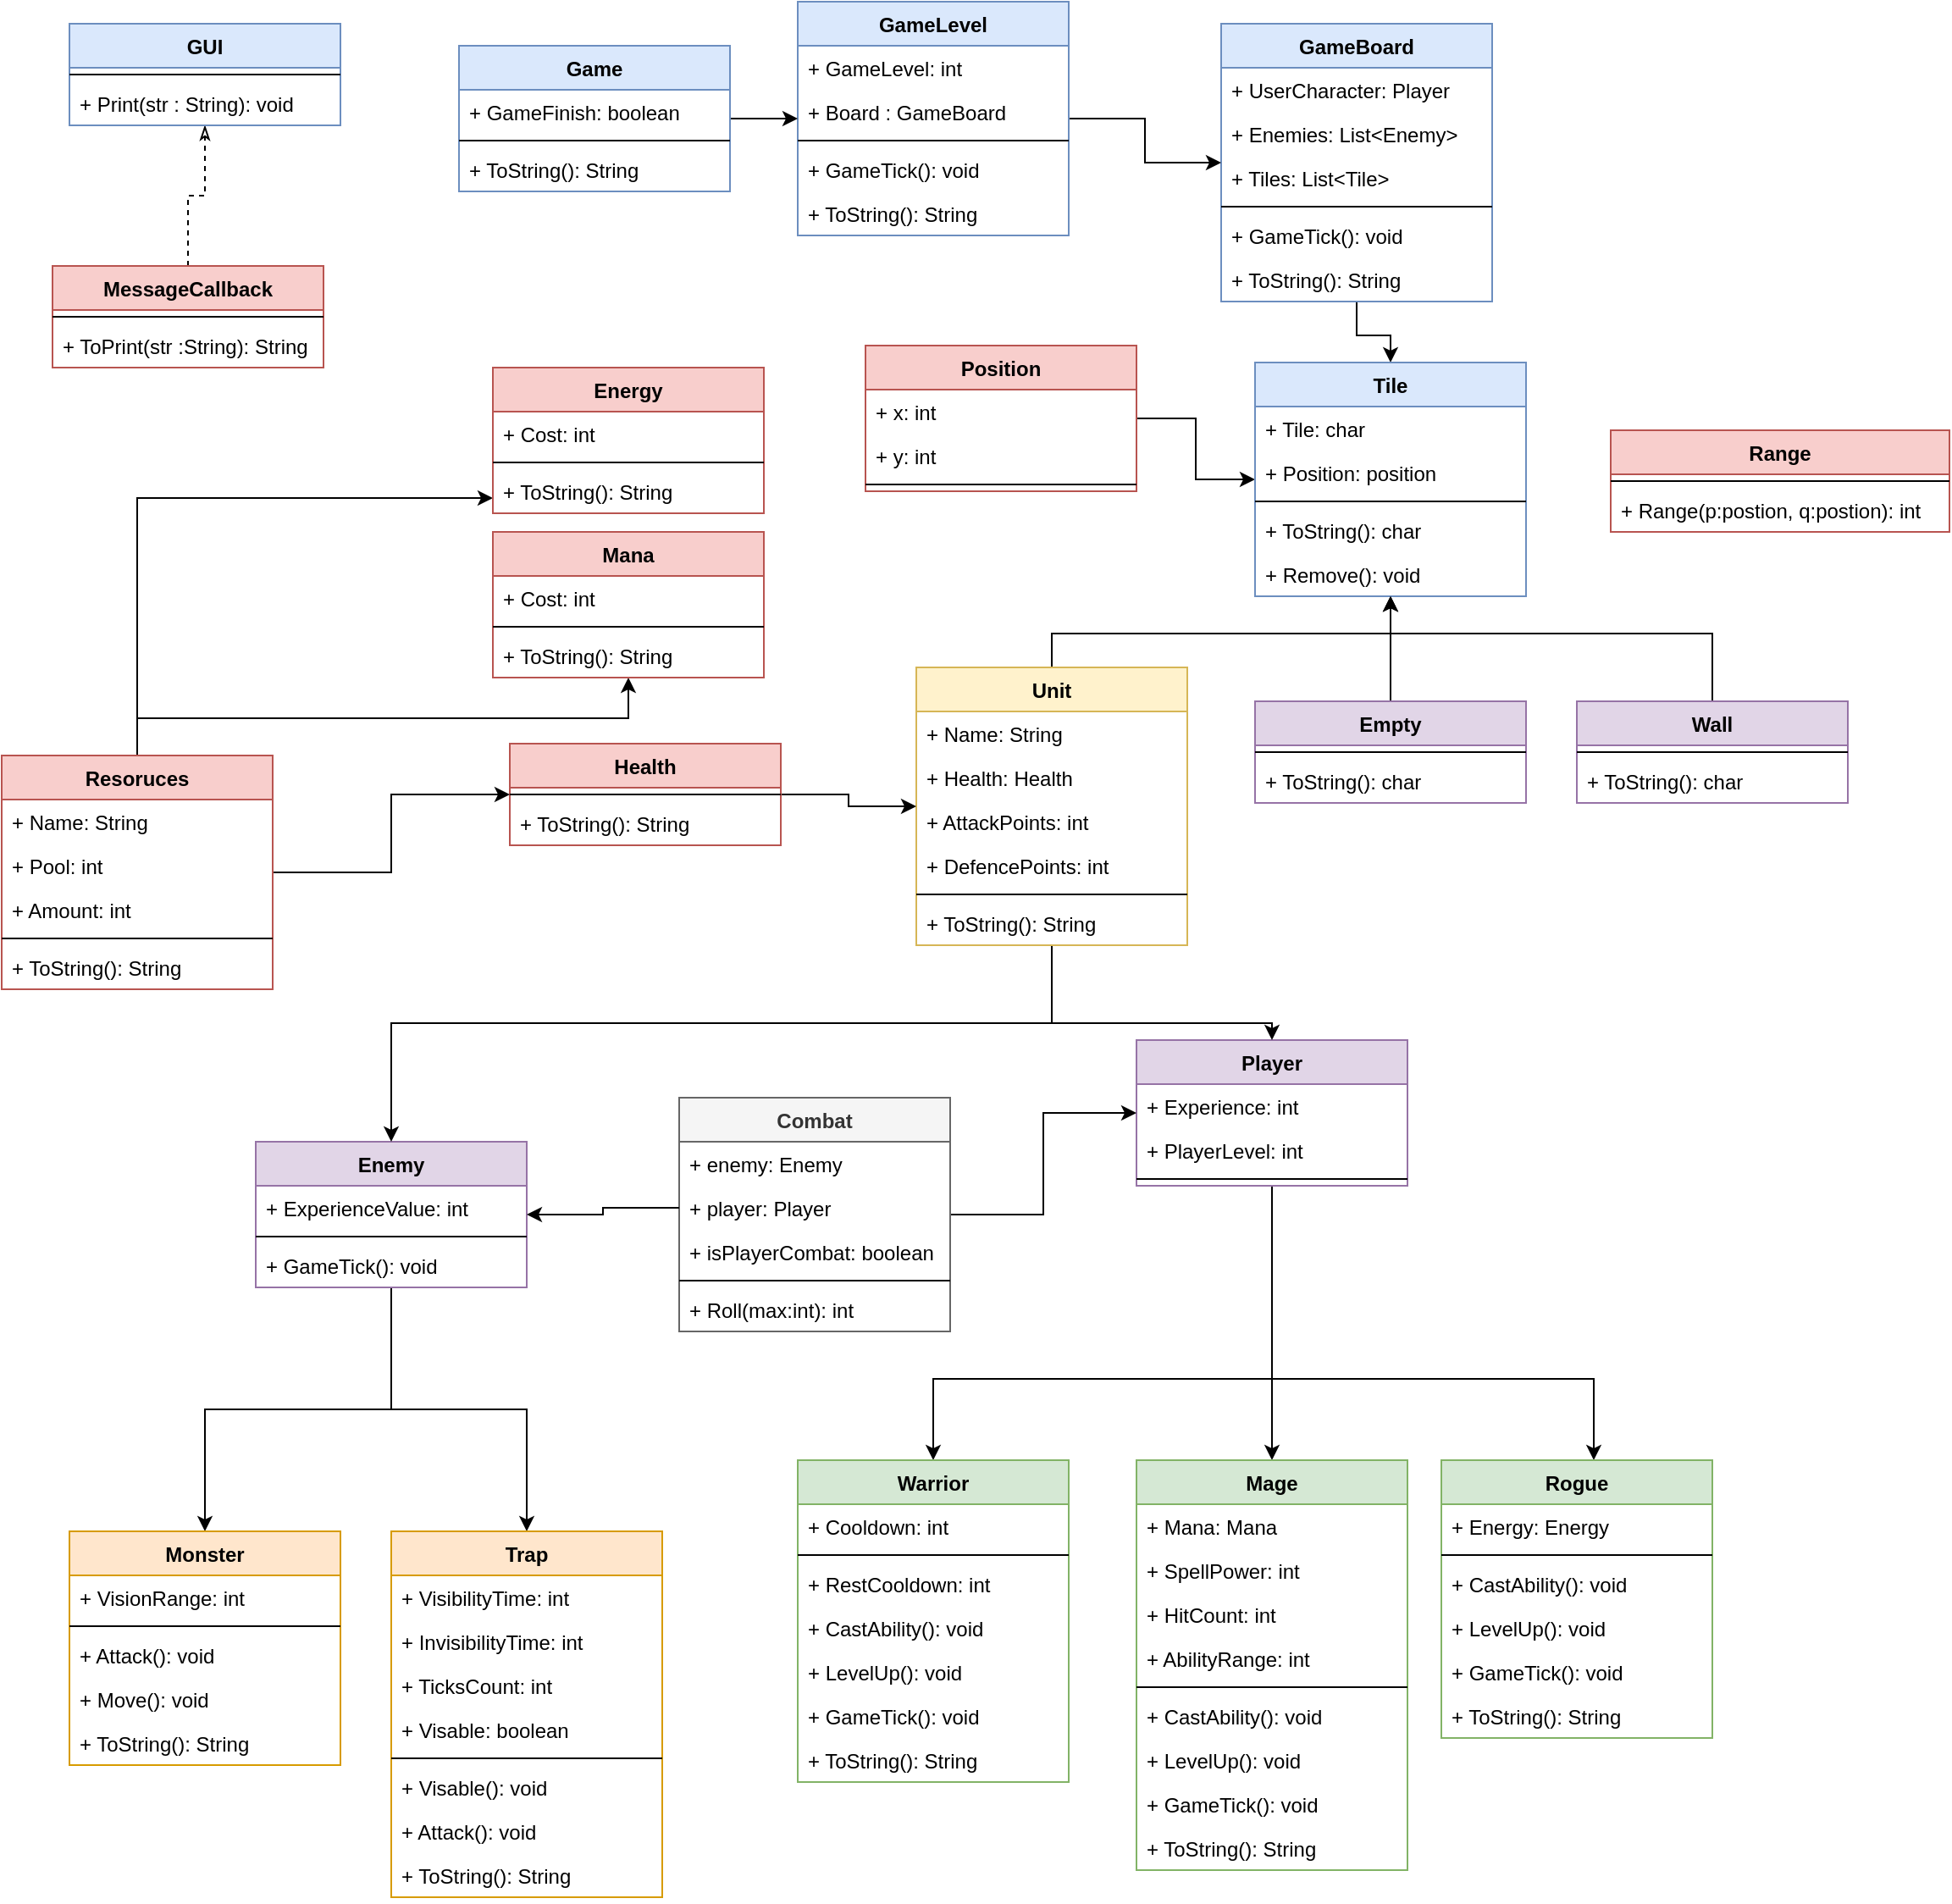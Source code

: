 <mxfile version="17.4.2" type="device"><diagram id="9nGY6fronDUf8QAVAcbH" name="Page-1"><mxGraphModel dx="2202" dy="1707" grid="1" gridSize="10" guides="1" tooltips="1" connect="1" arrows="1" fold="1" page="1" pageScale="1" pageWidth="1100" pageHeight="850" math="0" shadow="0"><root><mxCell id="0"/><mxCell id="1" parent="0"/><mxCell id="QDcjO7SD2xCtBmT0RxN--4" style="edgeStyle=orthogonalEdgeStyle;rounded=0;orthogonalLoop=1;jettySize=auto;html=1;" parent="1" source="7ROQ6lNyDZVOI2xW--Yw-1" target="7ROQ6lNyDZVOI2xW--Yw-34" edge="1"><mxGeometry relative="1" as="geometry"/></mxCell><mxCell id="7ROQ6lNyDZVOI2xW--Yw-1" value="GameBoard" style="swimlane;fontStyle=1;align=center;verticalAlign=top;childLayout=stackLayout;horizontal=1;startSize=26;horizontalStack=0;resizeParent=1;resizeParentMax=0;resizeLast=0;collapsible=1;marginBottom=0;fillColor=#dae8fc;strokeColor=#6c8ebf;" parent="1" vertex="1"><mxGeometry x="460" width="160" height="164" as="geometry"/></mxCell><mxCell id="7ROQ6lNyDZVOI2xW--Yw-2" value="+ UserCharacter: Player" style="text;strokeColor=none;fillColor=none;align=left;verticalAlign=top;spacingLeft=4;spacingRight=4;overflow=hidden;rotatable=0;points=[[0,0.5],[1,0.5]];portConstraint=eastwest;" parent="7ROQ6lNyDZVOI2xW--Yw-1" vertex="1"><mxGeometry y="26" width="160" height="26" as="geometry"/></mxCell><mxCell id="_-XDUC385OViwRLgdrOp-37" value="+ Enemies: List&lt;Enemy&gt;" style="text;strokeColor=none;fillColor=none;align=left;verticalAlign=top;spacingLeft=4;spacingRight=4;overflow=hidden;rotatable=0;points=[[0,0.5],[1,0.5]];portConstraint=eastwest;" vertex="1" parent="7ROQ6lNyDZVOI2xW--Yw-1"><mxGeometry y="52" width="160" height="26" as="geometry"/></mxCell><mxCell id="_-XDUC385OViwRLgdrOp-39" value="+ Tiles: List&lt;Tile&gt;" style="text;strokeColor=none;fillColor=none;align=left;verticalAlign=top;spacingLeft=4;spacingRight=4;overflow=hidden;rotatable=0;points=[[0,0.5],[1,0.5]];portConstraint=eastwest;" vertex="1" parent="7ROQ6lNyDZVOI2xW--Yw-1"><mxGeometry y="78" width="160" height="26" as="geometry"/></mxCell><mxCell id="7ROQ6lNyDZVOI2xW--Yw-3" value="" style="line;strokeWidth=1;fillColor=none;align=left;verticalAlign=middle;spacingTop=-1;spacingLeft=3;spacingRight=3;rotatable=0;labelPosition=right;points=[];portConstraint=eastwest;" parent="7ROQ6lNyDZVOI2xW--Yw-1" vertex="1"><mxGeometry y="104" width="160" height="8" as="geometry"/></mxCell><mxCell id="7ROQ6lNyDZVOI2xW--Yw-4" value="+ GameTick(): void" style="text;strokeColor=none;fillColor=none;align=left;verticalAlign=top;spacingLeft=4;spacingRight=4;overflow=hidden;rotatable=0;points=[[0,0.5],[1,0.5]];portConstraint=eastwest;" parent="7ROQ6lNyDZVOI2xW--Yw-1" vertex="1"><mxGeometry y="112" width="160" height="26" as="geometry"/></mxCell><mxCell id="QDcjO7SD2xCtBmT0RxN--6" value="+ ToString(): String" style="text;strokeColor=none;fillColor=none;align=left;verticalAlign=top;spacingLeft=4;spacingRight=4;overflow=hidden;rotatable=0;points=[[0,0.5],[1,0.5]];portConstraint=eastwest;" parent="7ROQ6lNyDZVOI2xW--Yw-1" vertex="1"><mxGeometry y="138" width="160" height="26" as="geometry"/></mxCell><mxCell id="7ROQ6lNyDZVOI2xW--Yw-101" style="edgeStyle=orthogonalEdgeStyle;rounded=0;orthogonalLoop=1;jettySize=auto;html=1;" parent="1" source="7ROQ6lNyDZVOI2xW--Yw-5" target="7ROQ6lNyDZVOI2xW--Yw-79" edge="1"><mxGeometry relative="1" as="geometry"><Array as="points"><mxPoint x="490" y="800"/><mxPoint x="290" y="800"/></Array></mxGeometry></mxCell><mxCell id="7ROQ6lNyDZVOI2xW--Yw-102" style="edgeStyle=orthogonalEdgeStyle;rounded=0;orthogonalLoop=1;jettySize=auto;html=1;" parent="1" source="7ROQ6lNyDZVOI2xW--Yw-5" target="7ROQ6lNyDZVOI2xW--Yw-87" edge="1"><mxGeometry relative="1" as="geometry"/></mxCell><mxCell id="7ROQ6lNyDZVOI2xW--Yw-103" style="edgeStyle=orthogonalEdgeStyle;rounded=0;orthogonalLoop=1;jettySize=auto;html=1;" parent="1" source="7ROQ6lNyDZVOI2xW--Yw-5" target="7ROQ6lNyDZVOI2xW--Yw-91" edge="1"><mxGeometry relative="1" as="geometry"><Array as="points"><mxPoint x="490" y="800"/><mxPoint x="680" y="800"/></Array></mxGeometry></mxCell><mxCell id="7ROQ6lNyDZVOI2xW--Yw-5" value="Player" style="swimlane;fontStyle=1;align=center;verticalAlign=top;childLayout=stackLayout;horizontal=1;startSize=26;horizontalStack=0;resizeParent=1;resizeParentMax=0;resizeLast=0;collapsible=1;marginBottom=0;fillColor=#e1d5e7;strokeColor=#9673a6;" parent="1" vertex="1"><mxGeometry x="410" y="600" width="160" height="86" as="geometry"/></mxCell><mxCell id="7ROQ6lNyDZVOI2xW--Yw-6" value="+ Experience: int" style="text;strokeColor=none;fillColor=none;align=left;verticalAlign=top;spacingLeft=4;spacingRight=4;overflow=hidden;rotatable=0;points=[[0,0.5],[1,0.5]];portConstraint=eastwest;" parent="7ROQ6lNyDZVOI2xW--Yw-5" vertex="1"><mxGeometry y="26" width="160" height="26" as="geometry"/></mxCell><mxCell id="7ROQ6lNyDZVOI2xW--Yw-72" value="+ PlayerLevel: int" style="text;strokeColor=none;fillColor=none;align=left;verticalAlign=top;spacingLeft=4;spacingRight=4;overflow=hidden;rotatable=0;points=[[0,0.5],[1,0.5]];portConstraint=eastwest;" parent="7ROQ6lNyDZVOI2xW--Yw-5" vertex="1"><mxGeometry y="52" width="160" height="26" as="geometry"/></mxCell><mxCell id="7ROQ6lNyDZVOI2xW--Yw-7" value="" style="line;strokeWidth=1;fillColor=none;align=left;verticalAlign=middle;spacingTop=-1;spacingLeft=3;spacingRight=3;rotatable=0;labelPosition=right;points=[];portConstraint=eastwest;" parent="7ROQ6lNyDZVOI2xW--Yw-5" vertex="1"><mxGeometry y="78" width="160" height="8" as="geometry"/></mxCell><mxCell id="7ROQ6lNyDZVOI2xW--Yw-117" style="edgeStyle=orthogonalEdgeStyle;rounded=0;orthogonalLoop=1;jettySize=auto;html=1;" parent="1" source="7ROQ6lNyDZVOI2xW--Yw-9" target="7ROQ6lNyDZVOI2xW--Yw-104" edge="1"><mxGeometry relative="1" as="geometry"/></mxCell><mxCell id="7ROQ6lNyDZVOI2xW--Yw-120" style="edgeStyle=orthogonalEdgeStyle;rounded=0;orthogonalLoop=1;jettySize=auto;html=1;" parent="1" source="7ROQ6lNyDZVOI2xW--Yw-9" target="7ROQ6lNyDZVOI2xW--Yw-109" edge="1"><mxGeometry relative="1" as="geometry"/></mxCell><mxCell id="7ROQ6lNyDZVOI2xW--Yw-9" value="Enemy" style="swimlane;fontStyle=1;align=center;verticalAlign=top;childLayout=stackLayout;horizontal=1;startSize=26;horizontalStack=0;resizeParent=1;resizeParentMax=0;resizeLast=0;collapsible=1;marginBottom=0;fillColor=#e1d5e7;strokeColor=#9673a6;" parent="1" vertex="1"><mxGeometry x="-110" y="660" width="160" height="86" as="geometry"/></mxCell><mxCell id="7ROQ6lNyDZVOI2xW--Yw-10" value="+ ExperienceValue: int" style="text;strokeColor=none;fillColor=none;align=left;verticalAlign=top;spacingLeft=4;spacingRight=4;overflow=hidden;rotatable=0;points=[[0,0.5],[1,0.5]];portConstraint=eastwest;" parent="7ROQ6lNyDZVOI2xW--Yw-9" vertex="1"><mxGeometry y="26" width="160" height="26" as="geometry"/></mxCell><mxCell id="7ROQ6lNyDZVOI2xW--Yw-11" value="" style="line;strokeWidth=1;fillColor=none;align=left;verticalAlign=middle;spacingTop=-1;spacingLeft=3;spacingRight=3;rotatable=0;labelPosition=right;points=[];portConstraint=eastwest;" parent="7ROQ6lNyDZVOI2xW--Yw-9" vertex="1"><mxGeometry y="52" width="160" height="8" as="geometry"/></mxCell><mxCell id="7ROQ6lNyDZVOI2xW--Yw-139" value="+ GameTick(): void" style="text;strokeColor=none;fillColor=none;align=left;verticalAlign=top;spacingLeft=4;spacingRight=4;overflow=hidden;rotatable=0;points=[[0,0.5],[1,0.5]];portConstraint=eastwest;" parent="7ROQ6lNyDZVOI2xW--Yw-9" vertex="1"><mxGeometry y="60" width="160" height="26" as="geometry"/></mxCell><mxCell id="7ROQ6lNyDZVOI2xW--Yw-69" style="edgeStyle=orthogonalEdgeStyle;rounded=0;orthogonalLoop=1;jettySize=auto;html=1;" parent="1" source="7ROQ6lNyDZVOI2xW--Yw-13" target="7ROQ6lNyDZVOI2xW--Yw-9" edge="1"><mxGeometry relative="1" as="geometry"><Array as="points"><mxPoint x="360" y="590"/><mxPoint x="-30" y="590"/></Array></mxGeometry></mxCell><mxCell id="7ROQ6lNyDZVOI2xW--Yw-70" style="edgeStyle=orthogonalEdgeStyle;rounded=0;orthogonalLoop=1;jettySize=auto;html=1;" parent="1" source="7ROQ6lNyDZVOI2xW--Yw-13" target="7ROQ6lNyDZVOI2xW--Yw-5" edge="1"><mxGeometry relative="1" as="geometry"><Array as="points"><mxPoint x="360" y="590"/><mxPoint x="490" y="590"/></Array></mxGeometry></mxCell><mxCell id="7ROQ6lNyDZVOI2xW--Yw-75" style="edgeStyle=orthogonalEdgeStyle;rounded=0;orthogonalLoop=1;jettySize=auto;html=1;" parent="1" source="7ROQ6lNyDZVOI2xW--Yw-13" target="7ROQ6lNyDZVOI2xW--Yw-34" edge="1"><mxGeometry relative="1" as="geometry"><Array as="points"><mxPoint x="360" y="360"/><mxPoint x="560" y="360"/></Array></mxGeometry></mxCell><mxCell id="7ROQ6lNyDZVOI2xW--Yw-13" value="Unit" style="swimlane;fontStyle=1;align=center;verticalAlign=top;childLayout=stackLayout;horizontal=1;startSize=26;horizontalStack=0;resizeParent=1;resizeParentMax=0;resizeLast=0;collapsible=1;marginBottom=0;fillColor=#fff2cc;strokeColor=#d6b656;" parent="1" vertex="1"><mxGeometry x="280" y="380" width="160" height="164" as="geometry"/></mxCell><mxCell id="7ROQ6lNyDZVOI2xW--Yw-14" value="+ Name: String" style="text;strokeColor=none;fillColor=none;align=left;verticalAlign=top;spacingLeft=4;spacingRight=4;overflow=hidden;rotatable=0;points=[[0,0.5],[1,0.5]];portConstraint=eastwest;" parent="7ROQ6lNyDZVOI2xW--Yw-13" vertex="1"><mxGeometry y="26" width="160" height="26" as="geometry"/></mxCell><mxCell id="7ROQ6lNyDZVOI2xW--Yw-56" value="+ Health: Health" style="text;strokeColor=none;fillColor=none;align=left;verticalAlign=top;spacingLeft=4;spacingRight=4;overflow=hidden;rotatable=0;points=[[0,0.5],[1,0.5]];portConstraint=eastwest;" parent="7ROQ6lNyDZVOI2xW--Yw-13" vertex="1"><mxGeometry y="52" width="160" height="26" as="geometry"/></mxCell><mxCell id="7ROQ6lNyDZVOI2xW--Yw-67" value="+ AttackPoints: int" style="text;strokeColor=none;fillColor=none;align=left;verticalAlign=top;spacingLeft=4;spacingRight=4;overflow=hidden;rotatable=0;points=[[0,0.5],[1,0.5]];portConstraint=eastwest;" parent="7ROQ6lNyDZVOI2xW--Yw-13" vertex="1"><mxGeometry y="78" width="160" height="26" as="geometry"/></mxCell><mxCell id="7ROQ6lNyDZVOI2xW--Yw-68" value="+ DefencePoints: int" style="text;strokeColor=none;fillColor=none;align=left;verticalAlign=top;spacingLeft=4;spacingRight=4;overflow=hidden;rotatable=0;points=[[0,0.5],[1,0.5]];portConstraint=eastwest;" parent="7ROQ6lNyDZVOI2xW--Yw-13" vertex="1"><mxGeometry y="104" width="160" height="26" as="geometry"/></mxCell><mxCell id="7ROQ6lNyDZVOI2xW--Yw-15" value="" style="line;strokeWidth=1;fillColor=none;align=left;verticalAlign=middle;spacingTop=-1;spacingLeft=3;spacingRight=3;rotatable=0;labelPosition=right;points=[];portConstraint=eastwest;" parent="7ROQ6lNyDZVOI2xW--Yw-13" vertex="1"><mxGeometry y="130" width="160" height="8" as="geometry"/></mxCell><mxCell id="7ROQ6lNyDZVOI2xW--Yw-153" value="+ ToString(): String" style="text;strokeColor=none;fillColor=none;align=left;verticalAlign=top;spacingLeft=4;spacingRight=4;overflow=hidden;rotatable=0;points=[[0,0.5],[1,0.5]];portConstraint=eastwest;" parent="7ROQ6lNyDZVOI2xW--Yw-13" vertex="1"><mxGeometry y="138" width="160" height="26" as="geometry"/></mxCell><mxCell id="udwkk_FDJaNWVviqZ9Qg-1" style="edgeStyle=orthogonalEdgeStyle;rounded=0;orthogonalLoop=1;jettySize=auto;html=1;" parent="1" source="7ROQ6lNyDZVOI2xW--Yw-23" target="7ROQ6lNyDZVOI2xW--Yw-5" edge="1"><mxGeometry relative="1" as="geometry"/></mxCell><mxCell id="7ROQ6lNyDZVOI2xW--Yw-23" value="Combat" style="swimlane;fontStyle=1;align=center;verticalAlign=top;childLayout=stackLayout;horizontal=1;startSize=26;horizontalStack=0;resizeParent=1;resizeParentMax=0;resizeLast=0;collapsible=1;marginBottom=0;fillColor=#f5f5f5;strokeColor=#666666;fontColor=#333333;" parent="1" vertex="1"><mxGeometry x="140" y="634" width="160" height="138" as="geometry"/></mxCell><mxCell id="7ROQ6lNyDZVOI2xW--Yw-24" value="+ enemy: Enemy" style="text;strokeColor=none;fillColor=none;align=left;verticalAlign=top;spacingLeft=4;spacingRight=4;overflow=hidden;rotatable=0;points=[[0,0.5],[1,0.5]];portConstraint=eastwest;" parent="7ROQ6lNyDZVOI2xW--Yw-23" vertex="1"><mxGeometry y="26" width="160" height="26" as="geometry"/></mxCell><mxCell id="QDcjO7SD2xCtBmT0RxN--1" value="+ player: Player" style="text;strokeColor=none;fillColor=none;align=left;verticalAlign=top;spacingLeft=4;spacingRight=4;overflow=hidden;rotatable=0;points=[[0,0.5],[1,0.5]];portConstraint=eastwest;" parent="7ROQ6lNyDZVOI2xW--Yw-23" vertex="1"><mxGeometry y="52" width="160" height="26" as="geometry"/></mxCell><mxCell id="QDcjO7SD2xCtBmT0RxN--3" value="+ isPlayerCombat: boolean" style="text;strokeColor=none;fillColor=none;align=left;verticalAlign=top;spacingLeft=4;spacingRight=4;overflow=hidden;rotatable=0;points=[[0,0.5],[1,0.5]];portConstraint=eastwest;" parent="7ROQ6lNyDZVOI2xW--Yw-23" vertex="1"><mxGeometry y="78" width="160" height="26" as="geometry"/></mxCell><mxCell id="7ROQ6lNyDZVOI2xW--Yw-25" value="" style="line;strokeWidth=1;fillColor=none;align=left;verticalAlign=middle;spacingTop=-1;spacingLeft=3;spacingRight=3;rotatable=0;labelPosition=right;points=[];portConstraint=eastwest;" parent="7ROQ6lNyDZVOI2xW--Yw-23" vertex="1"><mxGeometry y="104" width="160" height="8" as="geometry"/></mxCell><mxCell id="7ROQ6lNyDZVOI2xW--Yw-26" value="+ Roll(max:int): int" style="text;strokeColor=none;fillColor=none;align=left;verticalAlign=top;spacingLeft=4;spacingRight=4;overflow=hidden;rotatable=0;points=[[0,0.5],[1,0.5]];portConstraint=eastwest;" parent="7ROQ6lNyDZVOI2xW--Yw-23" vertex="1"><mxGeometry y="112" width="160" height="26" as="geometry"/></mxCell><mxCell id="7ROQ6lNyDZVOI2xW--Yw-149" style="edgeStyle=orthogonalEdgeStyle;rounded=0;orthogonalLoop=1;jettySize=auto;html=1;" parent="1" source="7ROQ6lNyDZVOI2xW--Yw-28" target="7ROQ6lNyDZVOI2xW--Yw-34" edge="1"><mxGeometry relative="1" as="geometry"/></mxCell><mxCell id="7ROQ6lNyDZVOI2xW--Yw-28" value="Position" style="swimlane;fontStyle=1;align=center;verticalAlign=top;childLayout=stackLayout;horizontal=1;startSize=26;horizontalStack=0;resizeParent=1;resizeParentMax=0;resizeLast=0;collapsible=1;marginBottom=0;fillColor=#f8cecc;strokeColor=#b85450;" parent="1" vertex="1"><mxGeometry x="250" y="190" width="160" height="86" as="geometry"/></mxCell><mxCell id="7ROQ6lNyDZVOI2xW--Yw-29" value="+ x: int" style="text;strokeColor=none;fillColor=none;align=left;verticalAlign=top;spacingLeft=4;spacingRight=4;overflow=hidden;rotatable=0;points=[[0,0.5],[1,0.5]];portConstraint=eastwest;" parent="7ROQ6lNyDZVOI2xW--Yw-28" vertex="1"><mxGeometry y="26" width="160" height="26" as="geometry"/></mxCell><mxCell id="7ROQ6lNyDZVOI2xW--Yw-49" value="+ y: int" style="text;strokeColor=none;fillColor=none;align=left;verticalAlign=top;spacingLeft=4;spacingRight=4;overflow=hidden;rotatable=0;points=[[0,0.5],[1,0.5]];portConstraint=eastwest;" parent="7ROQ6lNyDZVOI2xW--Yw-28" vertex="1"><mxGeometry y="52" width="160" height="26" as="geometry"/></mxCell><mxCell id="7ROQ6lNyDZVOI2xW--Yw-30" value="" style="line;strokeWidth=1;fillColor=none;align=left;verticalAlign=middle;spacingTop=-1;spacingLeft=3;spacingRight=3;rotatable=0;labelPosition=right;points=[];portConstraint=eastwest;" parent="7ROQ6lNyDZVOI2xW--Yw-28" vertex="1"><mxGeometry y="78" width="160" height="8" as="geometry"/></mxCell><mxCell id="7ROQ6lNyDZVOI2xW--Yw-34" value="Tile&#10;" style="swimlane;fontStyle=1;align=center;verticalAlign=top;childLayout=stackLayout;horizontal=1;startSize=26;horizontalStack=0;resizeParent=1;resizeParentMax=0;resizeLast=0;collapsible=1;marginBottom=0;fillColor=#dae8fc;strokeColor=#6c8ebf;" parent="1" vertex="1"><mxGeometry x="480" y="200" width="160" height="138" as="geometry"/></mxCell><mxCell id="7ROQ6lNyDZVOI2xW--Yw-35" value="+ Tile: char" style="text;strokeColor=none;fillColor=none;align=left;verticalAlign=top;spacingLeft=4;spacingRight=4;overflow=hidden;rotatable=0;points=[[0,0.5],[1,0.5]];portConstraint=eastwest;" parent="7ROQ6lNyDZVOI2xW--Yw-34" vertex="1"><mxGeometry y="26" width="160" height="26" as="geometry"/></mxCell><mxCell id="7ROQ6lNyDZVOI2xW--Yw-48" value="+ Position: position" style="text;strokeColor=none;fillColor=none;align=left;verticalAlign=top;spacingLeft=4;spacingRight=4;overflow=hidden;rotatable=0;points=[[0,0.5],[1,0.5]];portConstraint=eastwest;" parent="7ROQ6lNyDZVOI2xW--Yw-34" vertex="1"><mxGeometry y="52" width="160" height="26" as="geometry"/></mxCell><mxCell id="7ROQ6lNyDZVOI2xW--Yw-36" value="" style="line;strokeWidth=1;fillColor=none;align=left;verticalAlign=middle;spacingTop=-1;spacingLeft=3;spacingRight=3;rotatable=0;labelPosition=right;points=[];portConstraint=eastwest;" parent="7ROQ6lNyDZVOI2xW--Yw-34" vertex="1"><mxGeometry y="78" width="160" height="8" as="geometry"/></mxCell><mxCell id="7ROQ6lNyDZVOI2xW--Yw-150" value="+ ToString(): char" style="text;strokeColor=none;fillColor=none;align=left;verticalAlign=top;spacingLeft=4;spacingRight=4;overflow=hidden;rotatable=0;points=[[0,0.5],[1,0.5]];portConstraint=eastwest;" parent="7ROQ6lNyDZVOI2xW--Yw-34" vertex="1"><mxGeometry y="86" width="160" height="26" as="geometry"/></mxCell><mxCell id="7ROQ6lNyDZVOI2xW--Yw-37" value="+ Remove(): void" style="text;strokeColor=none;fillColor=none;align=left;verticalAlign=top;spacingLeft=4;spacingRight=4;overflow=hidden;rotatable=0;points=[[0,0.5],[1,0.5]];portConstraint=eastwest;" parent="7ROQ6lNyDZVOI2xW--Yw-34" vertex="1"><mxGeometry y="112" width="160" height="26" as="geometry"/></mxCell><mxCell id="7ROQ6lNyDZVOI2xW--Yw-77" style="edgeStyle=orthogonalEdgeStyle;rounded=0;orthogonalLoop=1;jettySize=auto;html=1;" parent="1" source="7ROQ6lNyDZVOI2xW--Yw-39" target="7ROQ6lNyDZVOI2xW--Yw-34" edge="1"><mxGeometry relative="1" as="geometry"><Array as="points"><mxPoint x="750" y="360"/><mxPoint x="560" y="360"/></Array></mxGeometry></mxCell><mxCell id="7ROQ6lNyDZVOI2xW--Yw-39" value="Wall" style="swimlane;fontStyle=1;align=center;verticalAlign=top;childLayout=stackLayout;horizontal=1;startSize=26;horizontalStack=0;resizeParent=1;resizeParentMax=0;resizeLast=0;collapsible=1;marginBottom=0;fillColor=#e1d5e7;strokeColor=#9673a6;" parent="1" vertex="1"><mxGeometry x="670" y="400" width="160" height="60" as="geometry"/></mxCell><mxCell id="7ROQ6lNyDZVOI2xW--Yw-41" value="" style="line;strokeWidth=1;fillColor=none;align=left;verticalAlign=middle;spacingTop=-1;spacingLeft=3;spacingRight=3;rotatable=0;labelPosition=right;points=[];portConstraint=eastwest;" parent="7ROQ6lNyDZVOI2xW--Yw-39" vertex="1"><mxGeometry y="26" width="160" height="8" as="geometry"/></mxCell><mxCell id="7ROQ6lNyDZVOI2xW--Yw-152" value="+ ToString(): char" style="text;strokeColor=none;fillColor=none;align=left;verticalAlign=top;spacingLeft=4;spacingRight=4;overflow=hidden;rotatable=0;points=[[0,0.5],[1,0.5]];portConstraint=eastwest;" parent="7ROQ6lNyDZVOI2xW--Yw-39" vertex="1"><mxGeometry y="34" width="160" height="26" as="geometry"/></mxCell><mxCell id="7ROQ6lNyDZVOI2xW--Yw-76" style="edgeStyle=orthogonalEdgeStyle;rounded=0;orthogonalLoop=1;jettySize=auto;html=1;" parent="1" source="7ROQ6lNyDZVOI2xW--Yw-44" target="7ROQ6lNyDZVOI2xW--Yw-34" edge="1"><mxGeometry relative="1" as="geometry"/></mxCell><mxCell id="7ROQ6lNyDZVOI2xW--Yw-44" value="Empty&#10;" style="swimlane;fontStyle=1;align=center;verticalAlign=top;childLayout=stackLayout;horizontal=1;startSize=26;horizontalStack=0;resizeParent=1;resizeParentMax=0;resizeLast=0;collapsible=1;marginBottom=0;fillColor=#e1d5e7;strokeColor=#9673a6;" parent="1" vertex="1"><mxGeometry x="480" y="400" width="160" height="60" as="geometry"/></mxCell><mxCell id="7ROQ6lNyDZVOI2xW--Yw-46" value="" style="line;strokeWidth=1;fillColor=none;align=left;verticalAlign=middle;spacingTop=-1;spacingLeft=3;spacingRight=3;rotatable=0;labelPosition=right;points=[];portConstraint=eastwest;" parent="7ROQ6lNyDZVOI2xW--Yw-44" vertex="1"><mxGeometry y="26" width="160" height="8" as="geometry"/></mxCell><mxCell id="7ROQ6lNyDZVOI2xW--Yw-151" value="+ ToString(): char" style="text;strokeColor=none;fillColor=none;align=left;verticalAlign=top;spacingLeft=4;spacingRight=4;overflow=hidden;rotatable=0;points=[[0,0.5],[1,0.5]];portConstraint=eastwest;" parent="7ROQ6lNyDZVOI2xW--Yw-44" vertex="1"><mxGeometry y="34" width="160" height="26" as="geometry"/></mxCell><mxCell id="7ROQ6lNyDZVOI2xW--Yw-50" value="Range" style="swimlane;fontStyle=1;align=center;verticalAlign=top;childLayout=stackLayout;horizontal=1;startSize=26;horizontalStack=0;resizeParent=1;resizeParentMax=0;resizeLast=0;collapsible=1;marginBottom=0;fillColor=#f8cecc;strokeColor=#b85450;" parent="1" vertex="1"><mxGeometry x="690" y="240" width="200" height="60" as="geometry"/></mxCell><mxCell id="7ROQ6lNyDZVOI2xW--Yw-52" value="" style="line;strokeWidth=1;fillColor=none;align=left;verticalAlign=middle;spacingTop=-1;spacingLeft=3;spacingRight=3;rotatable=0;labelPosition=right;points=[];portConstraint=eastwest;" parent="7ROQ6lNyDZVOI2xW--Yw-50" vertex="1"><mxGeometry y="26" width="200" height="8" as="geometry"/></mxCell><mxCell id="7ROQ6lNyDZVOI2xW--Yw-53" value="+ Range(p:postion, q:postion): int" style="text;strokeColor=none;fillColor=none;align=left;verticalAlign=top;spacingLeft=4;spacingRight=4;overflow=hidden;rotatable=0;points=[[0,0.5],[1,0.5]];portConstraint=eastwest;" parent="7ROQ6lNyDZVOI2xW--Yw-50" vertex="1"><mxGeometry y="34" width="200" height="26" as="geometry"/></mxCell><mxCell id="7ROQ6lNyDZVOI2xW--Yw-71" style="edgeStyle=orthogonalEdgeStyle;rounded=0;orthogonalLoop=1;jettySize=auto;html=1;" parent="1" source="7ROQ6lNyDZVOI2xW--Yw-57" target="7ROQ6lNyDZVOI2xW--Yw-13" edge="1"><mxGeometry relative="1" as="geometry"/></mxCell><mxCell id="7ROQ6lNyDZVOI2xW--Yw-57" value="Health" style="swimlane;fontStyle=1;align=center;verticalAlign=top;childLayout=stackLayout;horizontal=1;startSize=26;horizontalStack=0;resizeParent=1;resizeParentMax=0;resizeLast=0;collapsible=1;marginBottom=0;fillColor=#f8cecc;strokeColor=#b85450;" parent="1" vertex="1"><mxGeometry x="40" y="425" width="160" height="60" as="geometry"/></mxCell><mxCell id="7ROQ6lNyDZVOI2xW--Yw-59" value="" style="line;strokeWidth=1;fillColor=none;align=left;verticalAlign=middle;spacingTop=-1;spacingLeft=3;spacingRight=3;rotatable=0;labelPosition=right;points=[];portConstraint=eastwest;" parent="7ROQ6lNyDZVOI2xW--Yw-57" vertex="1"><mxGeometry y="26" width="160" height="8" as="geometry"/></mxCell><mxCell id="_-XDUC385OViwRLgdrOp-23" value="+ ToString(): String" style="text;strokeColor=none;fillColor=none;align=left;verticalAlign=top;spacingLeft=4;spacingRight=4;overflow=hidden;rotatable=0;points=[[0,0.5],[1,0.5]];portConstraint=eastwest;" vertex="1" parent="7ROQ6lNyDZVOI2xW--Yw-57"><mxGeometry y="34" width="160" height="26" as="geometry"/></mxCell><mxCell id="7ROQ6lNyDZVOI2xW--Yw-79" value="Warrior" style="swimlane;fontStyle=1;align=center;verticalAlign=top;childLayout=stackLayout;horizontal=1;startSize=26;horizontalStack=0;resizeParent=1;resizeParentMax=0;resizeLast=0;collapsible=1;marginBottom=0;fillColor=#d5e8d4;strokeColor=#82b366;" parent="1" vertex="1"><mxGeometry x="210" y="848" width="160" height="190" as="geometry"/></mxCell><mxCell id="7ROQ6lNyDZVOI2xW--Yw-80" value="+ Cooldown: int" style="text;strokeColor=none;fillColor=none;align=left;verticalAlign=top;spacingLeft=4;spacingRight=4;overflow=hidden;rotatable=0;points=[[0,0.5],[1,0.5]];portConstraint=eastwest;" parent="7ROQ6lNyDZVOI2xW--Yw-79" vertex="1"><mxGeometry y="26" width="160" height="26" as="geometry"/></mxCell><mxCell id="7ROQ6lNyDZVOI2xW--Yw-81" value="" style="line;strokeWidth=1;fillColor=none;align=left;verticalAlign=middle;spacingTop=-1;spacingLeft=3;spacingRight=3;rotatable=0;labelPosition=right;points=[];portConstraint=eastwest;" parent="7ROQ6lNyDZVOI2xW--Yw-79" vertex="1"><mxGeometry y="52" width="160" height="8" as="geometry"/></mxCell><mxCell id="7ROQ6lNyDZVOI2xW--Yw-118" value="+ RestCooldown: int" style="text;strokeColor=none;fillColor=none;align=left;verticalAlign=top;spacingLeft=4;spacingRight=4;overflow=hidden;rotatable=0;points=[[0,0.5],[1,0.5]];portConstraint=eastwest;" parent="7ROQ6lNyDZVOI2xW--Yw-79" vertex="1"><mxGeometry y="60" width="160" height="26" as="geometry"/></mxCell><mxCell id="7ROQ6lNyDZVOI2xW--Yw-119" value="+ CastAbility(): void" style="text;strokeColor=none;fillColor=none;align=left;verticalAlign=top;spacingLeft=4;spacingRight=4;overflow=hidden;rotatable=0;points=[[0,0.5],[1,0.5]];portConstraint=eastwest;" parent="7ROQ6lNyDZVOI2xW--Yw-79" vertex="1"><mxGeometry y="86" width="160" height="26" as="geometry"/></mxCell><mxCell id="7ROQ6lNyDZVOI2xW--Yw-82" value="+ LevelUp(): void" style="text;strokeColor=none;fillColor=none;align=left;verticalAlign=top;spacingLeft=4;spacingRight=4;overflow=hidden;rotatable=0;points=[[0,0.5],[1,0.5]];portConstraint=eastwest;" parent="7ROQ6lNyDZVOI2xW--Yw-79" vertex="1"><mxGeometry y="112" width="160" height="26" as="geometry"/></mxCell><mxCell id="7ROQ6lNyDZVOI2xW--Yw-134" value="+ GameTick(): void" style="text;strokeColor=none;fillColor=none;align=left;verticalAlign=top;spacingLeft=4;spacingRight=4;overflow=hidden;rotatable=0;points=[[0,0.5],[1,0.5]];portConstraint=eastwest;" parent="7ROQ6lNyDZVOI2xW--Yw-79" vertex="1"><mxGeometry y="138" width="160" height="26" as="geometry"/></mxCell><mxCell id="7ROQ6lNyDZVOI2xW--Yw-155" value="+ ToString(): String" style="text;strokeColor=none;fillColor=none;align=left;verticalAlign=top;spacingLeft=4;spacingRight=4;overflow=hidden;rotatable=0;points=[[0,0.5],[1,0.5]];portConstraint=eastwest;" parent="7ROQ6lNyDZVOI2xW--Yw-79" vertex="1"><mxGeometry y="164" width="160" height="26" as="geometry"/></mxCell><mxCell id="7ROQ6lNyDZVOI2xW--Yw-87" value="Mage" style="swimlane;fontStyle=1;align=center;verticalAlign=top;childLayout=stackLayout;horizontal=1;startSize=26;horizontalStack=0;resizeParent=1;resizeParentMax=0;resizeLast=0;collapsible=1;marginBottom=0;fillColor=#d5e8d4;strokeColor=#82b366;" parent="1" vertex="1"><mxGeometry x="410" y="848" width="160" height="242" as="geometry"/></mxCell><mxCell id="_-XDUC385OViwRLgdrOp-34" value="+ Mana: Mana" style="text;strokeColor=none;fillColor=none;align=left;verticalAlign=top;spacingLeft=4;spacingRight=4;overflow=hidden;rotatable=0;points=[[0,0.5],[1,0.5]];portConstraint=eastwest;" vertex="1" parent="7ROQ6lNyDZVOI2xW--Yw-87"><mxGeometry y="26" width="160" height="26" as="geometry"/></mxCell><mxCell id="7ROQ6lNyDZVOI2xW--Yw-124" value="+ SpellPower: int" style="text;strokeColor=none;fillColor=none;align=left;verticalAlign=top;spacingLeft=4;spacingRight=4;overflow=hidden;rotatable=0;points=[[0,0.5],[1,0.5]];portConstraint=eastwest;" parent="7ROQ6lNyDZVOI2xW--Yw-87" vertex="1"><mxGeometry y="52" width="160" height="26" as="geometry"/></mxCell><mxCell id="7ROQ6lNyDZVOI2xW--Yw-125" value="+ HitCount: int" style="text;strokeColor=none;fillColor=none;align=left;verticalAlign=top;spacingLeft=4;spacingRight=4;overflow=hidden;rotatable=0;points=[[0,0.5],[1,0.5]];portConstraint=eastwest;" parent="7ROQ6lNyDZVOI2xW--Yw-87" vertex="1"><mxGeometry y="78" width="160" height="26" as="geometry"/></mxCell><mxCell id="7ROQ6lNyDZVOI2xW--Yw-126" value="+ AbilityRange: int" style="text;strokeColor=none;fillColor=none;align=left;verticalAlign=top;spacingLeft=4;spacingRight=4;overflow=hidden;rotatable=0;points=[[0,0.5],[1,0.5]];portConstraint=eastwest;" parent="7ROQ6lNyDZVOI2xW--Yw-87" vertex="1"><mxGeometry y="104" width="160" height="26" as="geometry"/></mxCell><mxCell id="7ROQ6lNyDZVOI2xW--Yw-89" value="" style="line;strokeWidth=1;fillColor=none;align=left;verticalAlign=middle;spacingTop=-1;spacingLeft=3;spacingRight=3;rotatable=0;labelPosition=right;points=[];portConstraint=eastwest;" parent="7ROQ6lNyDZVOI2xW--Yw-87" vertex="1"><mxGeometry y="130" width="160" height="8" as="geometry"/></mxCell><mxCell id="7ROQ6lNyDZVOI2xW--Yw-88" value="+ CastAbility(): void" style="text;strokeColor=none;fillColor=none;align=left;verticalAlign=top;spacingLeft=4;spacingRight=4;overflow=hidden;rotatable=0;points=[[0,0.5],[1,0.5]];portConstraint=eastwest;" parent="7ROQ6lNyDZVOI2xW--Yw-87" vertex="1"><mxGeometry y="138" width="160" height="26" as="geometry"/></mxCell><mxCell id="7ROQ6lNyDZVOI2xW--Yw-90" value="+ LevelUp(): void" style="text;strokeColor=none;fillColor=none;align=left;verticalAlign=top;spacingLeft=4;spacingRight=4;overflow=hidden;rotatable=0;points=[[0,0.5],[1,0.5]];portConstraint=eastwest;" parent="7ROQ6lNyDZVOI2xW--Yw-87" vertex="1"><mxGeometry y="164" width="160" height="26" as="geometry"/></mxCell><mxCell id="7ROQ6lNyDZVOI2xW--Yw-135" value="+ GameTick(): void" style="text;strokeColor=none;fillColor=none;align=left;verticalAlign=top;spacingLeft=4;spacingRight=4;overflow=hidden;rotatable=0;points=[[0,0.5],[1,0.5]];portConstraint=eastwest;" parent="7ROQ6lNyDZVOI2xW--Yw-87" vertex="1"><mxGeometry y="190" width="160" height="26" as="geometry"/></mxCell><mxCell id="7ROQ6lNyDZVOI2xW--Yw-156" value="+ ToString(): String" style="text;strokeColor=none;fillColor=none;align=left;verticalAlign=top;spacingLeft=4;spacingRight=4;overflow=hidden;rotatable=0;points=[[0,0.5],[1,0.5]];portConstraint=eastwest;" parent="7ROQ6lNyDZVOI2xW--Yw-87" vertex="1"><mxGeometry y="216" width="160" height="26" as="geometry"/></mxCell><mxCell id="7ROQ6lNyDZVOI2xW--Yw-91" value="Rogue" style="swimlane;fontStyle=1;align=center;verticalAlign=top;childLayout=stackLayout;horizontal=1;startSize=26;horizontalStack=0;resizeParent=1;resizeParentMax=0;resizeLast=0;collapsible=1;marginBottom=0;fillColor=#d5e8d4;strokeColor=#82b366;" parent="1" vertex="1"><mxGeometry x="590" y="848" width="160" height="164" as="geometry"/></mxCell><mxCell id="7ROQ6lNyDZVOI2xW--Yw-92" value="+ Energy: Energy" style="text;strokeColor=none;fillColor=none;align=left;verticalAlign=top;spacingLeft=4;spacingRight=4;overflow=hidden;rotatable=0;points=[[0,0.5],[1,0.5]];portConstraint=eastwest;" parent="7ROQ6lNyDZVOI2xW--Yw-91" vertex="1"><mxGeometry y="26" width="160" height="26" as="geometry"/></mxCell><mxCell id="7ROQ6lNyDZVOI2xW--Yw-93" value="" style="line;strokeWidth=1;fillColor=none;align=left;verticalAlign=middle;spacingTop=-1;spacingLeft=3;spacingRight=3;rotatable=0;labelPosition=right;points=[];portConstraint=eastwest;" parent="7ROQ6lNyDZVOI2xW--Yw-91" vertex="1"><mxGeometry y="52" width="160" height="8" as="geometry"/></mxCell><mxCell id="7ROQ6lNyDZVOI2xW--Yw-94" value="+ CastAbility(): void" style="text;strokeColor=none;fillColor=none;align=left;verticalAlign=top;spacingLeft=4;spacingRight=4;overflow=hidden;rotatable=0;points=[[0,0.5],[1,0.5]];portConstraint=eastwest;" parent="7ROQ6lNyDZVOI2xW--Yw-91" vertex="1"><mxGeometry y="60" width="160" height="26" as="geometry"/></mxCell><mxCell id="7ROQ6lNyDZVOI2xW--Yw-130" value="+ LevelUp(): void" style="text;strokeColor=none;fillColor=none;align=left;verticalAlign=top;spacingLeft=4;spacingRight=4;overflow=hidden;rotatable=0;points=[[0,0.5],[1,0.5]];portConstraint=eastwest;" parent="7ROQ6lNyDZVOI2xW--Yw-91" vertex="1"><mxGeometry y="86" width="160" height="26" as="geometry"/></mxCell><mxCell id="7ROQ6lNyDZVOI2xW--Yw-136" value="+ GameTick(): void" style="text;strokeColor=none;fillColor=none;align=left;verticalAlign=top;spacingLeft=4;spacingRight=4;overflow=hidden;rotatable=0;points=[[0,0.5],[1,0.5]];portConstraint=eastwest;" parent="7ROQ6lNyDZVOI2xW--Yw-91" vertex="1"><mxGeometry y="112" width="160" height="26" as="geometry"/></mxCell><mxCell id="7ROQ6lNyDZVOI2xW--Yw-157" value="+ ToString(): String" style="text;strokeColor=none;fillColor=none;align=left;verticalAlign=top;spacingLeft=4;spacingRight=4;overflow=hidden;rotatable=0;points=[[0,0.5],[1,0.5]];portConstraint=eastwest;" parent="7ROQ6lNyDZVOI2xW--Yw-91" vertex="1"><mxGeometry y="138" width="160" height="26" as="geometry"/></mxCell><mxCell id="7ROQ6lNyDZVOI2xW--Yw-104" value="Monster&#10;" style="swimlane;fontStyle=1;align=center;verticalAlign=top;childLayout=stackLayout;horizontal=1;startSize=26;horizontalStack=0;resizeParent=1;resizeParentMax=0;resizeLast=0;collapsible=1;marginBottom=0;fillColor=#ffe6cc;strokeColor=#d79b00;" parent="1" vertex="1"><mxGeometry x="-220" y="890" width="160" height="138" as="geometry"/></mxCell><mxCell id="7ROQ6lNyDZVOI2xW--Yw-105" value="+ VisionRange: int" style="text;strokeColor=none;fillColor=none;align=left;verticalAlign=top;spacingLeft=4;spacingRight=4;overflow=hidden;rotatable=0;points=[[0,0.5],[1,0.5]];portConstraint=eastwest;" parent="7ROQ6lNyDZVOI2xW--Yw-104" vertex="1"><mxGeometry y="26" width="160" height="26" as="geometry"/></mxCell><mxCell id="7ROQ6lNyDZVOI2xW--Yw-106" value="" style="line;strokeWidth=1;fillColor=none;align=left;verticalAlign=middle;spacingTop=-1;spacingLeft=3;spacingRight=3;rotatable=0;labelPosition=right;points=[];portConstraint=eastwest;" parent="7ROQ6lNyDZVOI2xW--Yw-104" vertex="1"><mxGeometry y="52" width="160" height="8" as="geometry"/></mxCell><mxCell id="7ROQ6lNyDZVOI2xW--Yw-146" value="+ Attack(): void" style="text;strokeColor=none;fillColor=none;align=left;verticalAlign=top;spacingLeft=4;spacingRight=4;overflow=hidden;rotatable=0;points=[[0,0.5],[1,0.5]];portConstraint=eastwest;" parent="7ROQ6lNyDZVOI2xW--Yw-104" vertex="1"><mxGeometry y="60" width="160" height="26" as="geometry"/></mxCell><mxCell id="7ROQ6lNyDZVOI2xW--Yw-140" value="+ Move(): void" style="text;strokeColor=none;fillColor=none;align=left;verticalAlign=top;spacingLeft=4;spacingRight=4;overflow=hidden;rotatable=0;points=[[0,0.5],[1,0.5]];portConstraint=eastwest;" parent="7ROQ6lNyDZVOI2xW--Yw-104" vertex="1"><mxGeometry y="86" width="160" height="26" as="geometry"/></mxCell><mxCell id="7ROQ6lNyDZVOI2xW--Yw-159" value="+ ToString(): String" style="text;strokeColor=none;fillColor=none;align=left;verticalAlign=top;spacingLeft=4;spacingRight=4;overflow=hidden;rotatable=0;points=[[0,0.5],[1,0.5]];portConstraint=eastwest;" parent="7ROQ6lNyDZVOI2xW--Yw-104" vertex="1"><mxGeometry y="112" width="160" height="26" as="geometry"/></mxCell><mxCell id="7ROQ6lNyDZVOI2xW--Yw-109" value="Trap&#10;" style="swimlane;fontStyle=1;align=center;verticalAlign=top;childLayout=stackLayout;horizontal=1;startSize=26;horizontalStack=0;resizeParent=1;resizeParentMax=0;resizeLast=0;collapsible=1;marginBottom=0;fillColor=#ffe6cc;strokeColor=#d79b00;" parent="1" vertex="1"><mxGeometry x="-30" y="890" width="160" height="216" as="geometry"/></mxCell><mxCell id="7ROQ6lNyDZVOI2xW--Yw-110" value="+ VisibilityTime: int" style="text;strokeColor=none;fillColor=none;align=left;verticalAlign=top;spacingLeft=4;spacingRight=4;overflow=hidden;rotatable=0;points=[[0,0.5],[1,0.5]];portConstraint=eastwest;" parent="7ROQ6lNyDZVOI2xW--Yw-109" vertex="1"><mxGeometry y="26" width="160" height="26" as="geometry"/></mxCell><mxCell id="7ROQ6lNyDZVOI2xW--Yw-141" value="+ InvisibilityTime: int" style="text;strokeColor=none;fillColor=none;align=left;verticalAlign=top;spacingLeft=4;spacingRight=4;overflow=hidden;rotatable=0;points=[[0,0.5],[1,0.5]];portConstraint=eastwest;" parent="7ROQ6lNyDZVOI2xW--Yw-109" vertex="1"><mxGeometry y="52" width="160" height="26" as="geometry"/></mxCell><mxCell id="7ROQ6lNyDZVOI2xW--Yw-142" value="+ TicksCount: int" style="text;strokeColor=none;fillColor=none;align=left;verticalAlign=top;spacingLeft=4;spacingRight=4;overflow=hidden;rotatable=0;points=[[0,0.5],[1,0.5]];portConstraint=eastwest;" parent="7ROQ6lNyDZVOI2xW--Yw-109" vertex="1"><mxGeometry y="78" width="160" height="26" as="geometry"/></mxCell><mxCell id="7ROQ6lNyDZVOI2xW--Yw-143" value="+ Visable: boolean" style="text;strokeColor=none;fillColor=none;align=left;verticalAlign=top;spacingLeft=4;spacingRight=4;overflow=hidden;rotatable=0;points=[[0,0.5],[1,0.5]];portConstraint=eastwest;" parent="7ROQ6lNyDZVOI2xW--Yw-109" vertex="1"><mxGeometry y="104" width="160" height="26" as="geometry"/></mxCell><mxCell id="7ROQ6lNyDZVOI2xW--Yw-111" value="" style="line;strokeWidth=1;fillColor=none;align=left;verticalAlign=middle;spacingTop=-1;spacingLeft=3;spacingRight=3;rotatable=0;labelPosition=right;points=[];portConstraint=eastwest;" parent="7ROQ6lNyDZVOI2xW--Yw-109" vertex="1"><mxGeometry y="130" width="160" height="8" as="geometry"/></mxCell><mxCell id="7ROQ6lNyDZVOI2xW--Yw-144" value="+ Visable(): void" style="text;strokeColor=none;fillColor=none;align=left;verticalAlign=top;spacingLeft=4;spacingRight=4;overflow=hidden;rotatable=0;points=[[0,0.5],[1,0.5]];portConstraint=eastwest;" parent="7ROQ6lNyDZVOI2xW--Yw-109" vertex="1"><mxGeometry y="138" width="160" height="26" as="geometry"/></mxCell><mxCell id="7ROQ6lNyDZVOI2xW--Yw-145" value="+ Attack(): void" style="text;strokeColor=none;fillColor=none;align=left;verticalAlign=top;spacingLeft=4;spacingRight=4;overflow=hidden;rotatable=0;points=[[0,0.5],[1,0.5]];portConstraint=eastwest;" parent="7ROQ6lNyDZVOI2xW--Yw-109" vertex="1"><mxGeometry y="164" width="160" height="26" as="geometry"/></mxCell><mxCell id="7ROQ6lNyDZVOI2xW--Yw-158" value="+ ToString(): String" style="text;strokeColor=none;fillColor=none;align=left;verticalAlign=top;spacingLeft=4;spacingRight=4;overflow=hidden;rotatable=0;points=[[0,0.5],[1,0.5]];portConstraint=eastwest;" parent="7ROQ6lNyDZVOI2xW--Yw-109" vertex="1"><mxGeometry y="190" width="160" height="26" as="geometry"/></mxCell><mxCell id="udwkk_FDJaNWVviqZ9Qg-2" style="edgeStyle=orthogonalEdgeStyle;rounded=0;orthogonalLoop=1;jettySize=auto;html=1;" parent="1" source="QDcjO7SD2xCtBmT0RxN--1" target="7ROQ6lNyDZVOI2xW--Yw-9" edge="1"><mxGeometry relative="1" as="geometry"/></mxCell><mxCell id="_-XDUC385OViwRLgdrOp-2" style="edgeStyle=orthogonalEdgeStyle;rounded=0;orthogonalLoop=1;jettySize=auto;html=1;" edge="1" parent="1" source="4Qmx-L8QeznaED9yCmo7-5" target="7ROQ6lNyDZVOI2xW--Yw-1"><mxGeometry relative="1" as="geometry"/></mxCell><mxCell id="4Qmx-L8QeznaED9yCmo7-5" value="GameLevel" style="swimlane;fontStyle=1;align=center;verticalAlign=top;childLayout=stackLayout;horizontal=1;startSize=26;horizontalStack=0;resizeParent=1;resizeParentMax=0;resizeLast=0;collapsible=1;marginBottom=0;fillColor=#dae8fc;strokeColor=#6c8ebf;" parent="1" vertex="1"><mxGeometry x="210" y="-13" width="160" height="138" as="geometry"/></mxCell><mxCell id="4Qmx-L8QeznaED9yCmo7-7" value="+ GameLevel: int" style="text;strokeColor=none;fillColor=none;align=left;verticalAlign=top;spacingLeft=4;spacingRight=4;overflow=hidden;rotatable=0;points=[[0,0.5],[1,0.5]];portConstraint=eastwest;" parent="4Qmx-L8QeznaED9yCmo7-5" vertex="1"><mxGeometry y="26" width="160" height="26" as="geometry"/></mxCell><mxCell id="_-XDUC385OViwRLgdrOp-46" value="+ Board : GameBoard" style="text;strokeColor=none;fillColor=none;align=left;verticalAlign=top;spacingLeft=4;spacingRight=4;overflow=hidden;rotatable=0;points=[[0,0.5],[1,0.5]];portConstraint=eastwest;" vertex="1" parent="4Qmx-L8QeznaED9yCmo7-5"><mxGeometry y="52" width="160" height="26" as="geometry"/></mxCell><mxCell id="4Qmx-L8QeznaED9yCmo7-9" value="" style="line;strokeWidth=1;fillColor=none;align=left;verticalAlign=middle;spacingTop=-1;spacingLeft=3;spacingRight=3;rotatable=0;labelPosition=right;points=[];portConstraint=eastwest;" parent="4Qmx-L8QeznaED9yCmo7-5" vertex="1"><mxGeometry y="78" width="160" height="8" as="geometry"/></mxCell><mxCell id="4Qmx-L8QeznaED9yCmo7-10" value="+ GameTick(): void" style="text;strokeColor=none;fillColor=none;align=left;verticalAlign=top;spacingLeft=4;spacingRight=4;overflow=hidden;rotatable=0;points=[[0,0.5],[1,0.5]];portConstraint=eastwest;" parent="4Qmx-L8QeznaED9yCmo7-5" vertex="1"><mxGeometry y="86" width="160" height="26" as="geometry"/></mxCell><mxCell id="4Qmx-L8QeznaED9yCmo7-11" value="+ ToString(): String" style="text;strokeColor=none;fillColor=none;align=left;verticalAlign=top;spacingLeft=4;spacingRight=4;overflow=hidden;rotatable=0;points=[[0,0.5],[1,0.5]];portConstraint=eastwest;" parent="4Qmx-L8QeznaED9yCmo7-5" vertex="1"><mxGeometry y="112" width="160" height="26" as="geometry"/></mxCell><mxCell id="_-XDUC385OViwRLgdrOp-1" style="edgeStyle=orthogonalEdgeStyle;rounded=0;orthogonalLoop=1;jettySize=auto;html=1;" edge="1" parent="1" source="4Qmx-L8QeznaED9yCmo7-12" target="4Qmx-L8QeznaED9yCmo7-5"><mxGeometry relative="1" as="geometry"/></mxCell><mxCell id="4Qmx-L8QeznaED9yCmo7-12" value="Game&#10;" style="swimlane;fontStyle=1;align=center;verticalAlign=top;childLayout=stackLayout;horizontal=1;startSize=26;horizontalStack=0;resizeParent=1;resizeParentMax=0;resizeLast=0;collapsible=1;marginBottom=0;fillColor=#dae8fc;strokeColor=#6c8ebf;" parent="1" vertex="1"><mxGeometry x="10" y="13" width="160" height="86" as="geometry"/></mxCell><mxCell id="4Qmx-L8QeznaED9yCmo7-15" value="+ GameFinish: boolean" style="text;strokeColor=none;fillColor=none;align=left;verticalAlign=top;spacingLeft=4;spacingRight=4;overflow=hidden;rotatable=0;points=[[0,0.5],[1,0.5]];portConstraint=eastwest;" parent="4Qmx-L8QeznaED9yCmo7-12" vertex="1"><mxGeometry y="26" width="160" height="26" as="geometry"/></mxCell><mxCell id="4Qmx-L8QeznaED9yCmo7-16" value="" style="line;strokeWidth=1;fillColor=none;align=left;verticalAlign=middle;spacingTop=-1;spacingLeft=3;spacingRight=3;rotatable=0;labelPosition=right;points=[];portConstraint=eastwest;" parent="4Qmx-L8QeznaED9yCmo7-12" vertex="1"><mxGeometry y="52" width="160" height="8" as="geometry"/></mxCell><mxCell id="4Qmx-L8QeznaED9yCmo7-18" value="+ ToString(): String" style="text;strokeColor=none;fillColor=none;align=left;verticalAlign=top;spacingLeft=4;spacingRight=4;overflow=hidden;rotatable=0;points=[[0,0.5],[1,0.5]];portConstraint=eastwest;" parent="4Qmx-L8QeznaED9yCmo7-12" vertex="1"><mxGeometry y="60" width="160" height="26" as="geometry"/></mxCell><mxCell id="_-XDUC385OViwRLgdrOp-6" style="edgeStyle=orthogonalEdgeStyle;rounded=0;orthogonalLoop=1;jettySize=auto;html=1;" edge="1" parent="1" source="_-XDUC385OViwRLgdrOp-3" target="7ROQ6lNyDZVOI2xW--Yw-57"><mxGeometry relative="1" as="geometry"/></mxCell><mxCell id="_-XDUC385OViwRLgdrOp-16" style="edgeStyle=orthogonalEdgeStyle;rounded=0;orthogonalLoop=1;jettySize=auto;html=1;" edge="1" parent="1" source="_-XDUC385OViwRLgdrOp-3" target="_-XDUC385OViwRLgdrOp-8"><mxGeometry relative="1" as="geometry"><Array as="points"><mxPoint x="-180" y="410"/><mxPoint x="110" y="410"/></Array></mxGeometry></mxCell><mxCell id="_-XDUC385OViwRLgdrOp-20" style="edgeStyle=orthogonalEdgeStyle;rounded=0;orthogonalLoop=1;jettySize=auto;html=1;" edge="1" parent="1" source="_-XDUC385OViwRLgdrOp-3" target="_-XDUC385OViwRLgdrOp-17"><mxGeometry relative="1" as="geometry"><Array as="points"><mxPoint x="-180" y="280"/><mxPoint x="120" y="280"/></Array></mxGeometry></mxCell><mxCell id="_-XDUC385OViwRLgdrOp-3" value="Resoruces" style="swimlane;fontStyle=1;align=center;verticalAlign=top;childLayout=stackLayout;horizontal=1;startSize=26;horizontalStack=0;resizeParent=1;resizeParentMax=0;resizeLast=0;collapsible=1;marginBottom=0;fillColor=#f8cecc;strokeColor=#b85450;" vertex="1" parent="1"><mxGeometry x="-260" y="432" width="160" height="138" as="geometry"/></mxCell><mxCell id="_-XDUC385OViwRLgdrOp-14" value="+ Name: String" style="text;strokeColor=none;fillColor=none;align=left;verticalAlign=top;spacingLeft=4;spacingRight=4;overflow=hidden;rotatable=0;points=[[0,0.5],[1,0.5]];portConstraint=eastwest;" vertex="1" parent="_-XDUC385OViwRLgdrOp-3"><mxGeometry y="26" width="160" height="26" as="geometry"/></mxCell><mxCell id="_-XDUC385OViwRLgdrOp-7" value="+ Pool: int" style="text;strokeColor=none;fillColor=none;align=left;verticalAlign=top;spacingLeft=4;spacingRight=4;overflow=hidden;rotatable=0;points=[[0,0.5],[1,0.5]];portConstraint=eastwest;" vertex="1" parent="_-XDUC385OViwRLgdrOp-3"><mxGeometry y="52" width="160" height="26" as="geometry"/></mxCell><mxCell id="_-XDUC385OViwRLgdrOp-13" value="+ Amount: int" style="text;strokeColor=none;fillColor=none;align=left;verticalAlign=top;spacingLeft=4;spacingRight=4;overflow=hidden;rotatable=0;points=[[0,0.5],[1,0.5]];portConstraint=eastwest;" vertex="1" parent="_-XDUC385OViwRLgdrOp-3"><mxGeometry y="78" width="160" height="26" as="geometry"/></mxCell><mxCell id="_-XDUC385OViwRLgdrOp-4" value="" style="line;strokeWidth=1;fillColor=none;align=left;verticalAlign=middle;spacingTop=-1;spacingLeft=3;spacingRight=3;rotatable=0;labelPosition=right;points=[];portConstraint=eastwest;" vertex="1" parent="_-XDUC385OViwRLgdrOp-3"><mxGeometry y="104" width="160" height="8" as="geometry"/></mxCell><mxCell id="QDcjO7SD2xCtBmT0RxN--7" value="+ ToString(): String" style="text;strokeColor=none;fillColor=none;align=left;verticalAlign=top;spacingLeft=4;spacingRight=4;overflow=hidden;rotatable=0;points=[[0,0.5],[1,0.5]];portConstraint=eastwest;" parent="_-XDUC385OViwRLgdrOp-3" vertex="1"><mxGeometry y="112" width="160" height="26" as="geometry"/></mxCell><mxCell id="_-XDUC385OViwRLgdrOp-8" value="Mana" style="swimlane;fontStyle=1;align=center;verticalAlign=top;childLayout=stackLayout;horizontal=1;startSize=26;horizontalStack=0;resizeParent=1;resizeParentMax=0;resizeLast=0;collapsible=1;marginBottom=0;fillColor=#f8cecc;strokeColor=#b85450;" vertex="1" parent="1"><mxGeometry x="30" y="300" width="160" height="86" as="geometry"/></mxCell><mxCell id="_-XDUC385OViwRLgdrOp-24" value="+ Cost: int" style="text;strokeColor=none;fillColor=none;align=left;verticalAlign=top;spacingLeft=4;spacingRight=4;overflow=hidden;rotatable=0;points=[[0,0.5],[1,0.5]];portConstraint=eastwest;" vertex="1" parent="_-XDUC385OViwRLgdrOp-8"><mxGeometry y="26" width="160" height="26" as="geometry"/></mxCell><mxCell id="_-XDUC385OViwRLgdrOp-11" value="" style="line;strokeWidth=1;fillColor=none;align=left;verticalAlign=middle;spacingTop=-1;spacingLeft=3;spacingRight=3;rotatable=0;labelPosition=right;points=[];portConstraint=eastwest;" vertex="1" parent="_-XDUC385OViwRLgdrOp-8"><mxGeometry y="52" width="160" height="8" as="geometry"/></mxCell><mxCell id="_-XDUC385OViwRLgdrOp-22" value="+ ToString(): String" style="text;strokeColor=none;fillColor=none;align=left;verticalAlign=top;spacingLeft=4;spacingRight=4;overflow=hidden;rotatable=0;points=[[0,0.5],[1,0.5]];portConstraint=eastwest;" vertex="1" parent="_-XDUC385OViwRLgdrOp-8"><mxGeometry y="60" width="160" height="26" as="geometry"/></mxCell><mxCell id="_-XDUC385OViwRLgdrOp-17" value="Energy&#10;" style="swimlane;fontStyle=1;align=center;verticalAlign=top;childLayout=stackLayout;horizontal=1;startSize=26;horizontalStack=0;resizeParent=1;resizeParentMax=0;resizeLast=0;collapsible=1;marginBottom=0;fillColor=#f8cecc;strokeColor=#b85450;" vertex="1" parent="1"><mxGeometry x="30" y="203" width="160" height="86" as="geometry"/></mxCell><mxCell id="_-XDUC385OViwRLgdrOp-35" value="+ Cost: int" style="text;strokeColor=none;fillColor=none;align=left;verticalAlign=top;spacingLeft=4;spacingRight=4;overflow=hidden;rotatable=0;points=[[0,0.5],[1,0.5]];portConstraint=eastwest;" vertex="1" parent="_-XDUC385OViwRLgdrOp-17"><mxGeometry y="26" width="160" height="26" as="geometry"/></mxCell><mxCell id="_-XDUC385OViwRLgdrOp-18" value="" style="line;strokeWidth=1;fillColor=none;align=left;verticalAlign=middle;spacingTop=-1;spacingLeft=3;spacingRight=3;rotatable=0;labelPosition=right;points=[];portConstraint=eastwest;" vertex="1" parent="_-XDUC385OViwRLgdrOp-17"><mxGeometry y="52" width="160" height="8" as="geometry"/></mxCell><mxCell id="_-XDUC385OViwRLgdrOp-36" value="+ ToString(): String" style="text;strokeColor=none;fillColor=none;align=left;verticalAlign=top;spacingLeft=4;spacingRight=4;overflow=hidden;rotatable=0;points=[[0,0.5],[1,0.5]];portConstraint=eastwest;" vertex="1" parent="_-XDUC385OViwRLgdrOp-17"><mxGeometry y="60" width="160" height="26" as="geometry"/></mxCell><mxCell id="_-XDUC385OViwRLgdrOp-45" style="edgeStyle=orthogonalEdgeStyle;rounded=0;orthogonalLoop=1;jettySize=auto;html=1;dashed=1;endArrow=classicThin;endFill=0;" edge="1" parent="1" source="_-XDUC385OViwRLgdrOp-26" target="_-XDUC385OViwRLgdrOp-40"><mxGeometry relative="1" as="geometry"/></mxCell><mxCell id="_-XDUC385OViwRLgdrOp-26" value="MessageCallback&#10;" style="swimlane;fontStyle=1;align=center;verticalAlign=top;childLayout=stackLayout;horizontal=1;startSize=26;horizontalStack=0;resizeParent=1;resizeParentMax=0;resizeLast=0;collapsible=1;marginBottom=0;fillColor=#f8cecc;strokeColor=#b85450;" vertex="1" parent="1"><mxGeometry x="-230" y="143" width="160" height="60" as="geometry"/></mxCell><mxCell id="_-XDUC385OViwRLgdrOp-30" value="" style="line;strokeWidth=1;fillColor=none;align=left;verticalAlign=middle;spacingTop=-1;spacingLeft=3;spacingRight=3;rotatable=0;labelPosition=right;points=[];portConstraint=eastwest;" vertex="1" parent="_-XDUC385OViwRLgdrOp-26"><mxGeometry y="26" width="160" height="8" as="geometry"/></mxCell><mxCell id="_-XDUC385OViwRLgdrOp-31" value="+ ToPrint(str :String): String" style="text;strokeColor=none;fillColor=none;align=left;verticalAlign=top;spacingLeft=4;spacingRight=4;overflow=hidden;rotatable=0;points=[[0,0.5],[1,0.5]];portConstraint=eastwest;" vertex="1" parent="_-XDUC385OViwRLgdrOp-26"><mxGeometry y="34" width="160" height="26" as="geometry"/></mxCell><mxCell id="_-XDUC385OViwRLgdrOp-40" value="GUI" style="swimlane;fontStyle=1;align=center;verticalAlign=top;childLayout=stackLayout;horizontal=1;startSize=26;horizontalStack=0;resizeParent=1;resizeParentMax=0;resizeLast=0;collapsible=1;marginBottom=0;fillColor=#dae8fc;strokeColor=#6c8ebf;" vertex="1" parent="1"><mxGeometry x="-220" width="160" height="60" as="geometry"/></mxCell><mxCell id="_-XDUC385OViwRLgdrOp-42" value="" style="line;strokeWidth=1;fillColor=none;align=left;verticalAlign=middle;spacingTop=-1;spacingLeft=3;spacingRight=3;rotatable=0;labelPosition=right;points=[];portConstraint=eastwest;" vertex="1" parent="_-XDUC385OViwRLgdrOp-40"><mxGeometry y="26" width="160" height="8" as="geometry"/></mxCell><mxCell id="_-XDUC385OViwRLgdrOp-43" value="+ Print(str : String): void" style="text;strokeColor=none;fillColor=none;align=left;verticalAlign=top;spacingLeft=4;spacingRight=4;overflow=hidden;rotatable=0;points=[[0,0.5],[1,0.5]];portConstraint=eastwest;" vertex="1" parent="_-XDUC385OViwRLgdrOp-40"><mxGeometry y="34" width="160" height="26" as="geometry"/></mxCell></root></mxGraphModel></diagram></mxfile>
